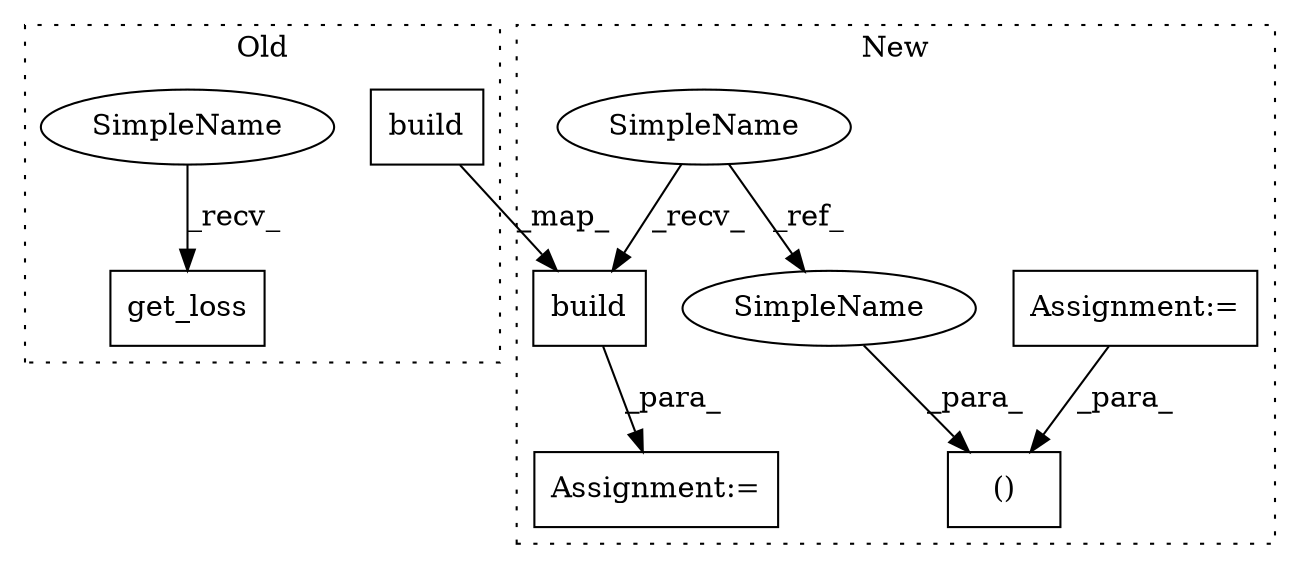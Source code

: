 digraph G {
subgraph cluster0 {
1 [label="get_loss" a="32" s="2165" l="10" shape="box"];
6 [label="build" a="32" s="2132" l="7" shape="box"];
9 [label="SimpleName" a="42" s="2159" l="5" shape="ellipse"];
label = "Old";
style="dotted";
}
subgraph cluster1 {
2 [label="()" a="106" s="2208" l="22" shape="box"];
3 [label="Assignment:=" a="7" s="2032" l="4" shape="box"];
4 [label="SimpleName" a="42" s="2111" l="5" shape="ellipse"];
5 [label="build" a="32" s="2238" l="7" shape="box"];
7 [label="Assignment:=" a="7" s="2230" l="2" shape="box"];
8 [label="SimpleName" a="42" s="2208" l="5" shape="ellipse"];
label = "New";
style="dotted";
}
3 -> 2 [label="_para_"];
4 -> 8 [label="_ref_"];
4 -> 5 [label="_recv_"];
5 -> 7 [label="_para_"];
6 -> 5 [label="_map_"];
8 -> 2 [label="_para_"];
9 -> 1 [label="_recv_"];
}